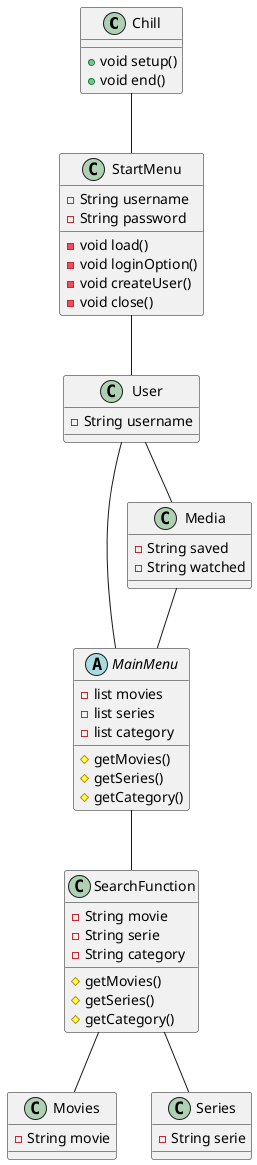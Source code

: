 @startuml
'https://plantuml.com/class-diagram

Class Chill{

+void setup()
+void end()
}

Class StartMenu{
-void load()
-String username
-String password
-void loginOption()
-void createUser()
-void close()

}


Class User{
-String username

}

Abstract MainMenu{
-list movies
-list series
-list category
#getMovies()
#getSeries()
#getCategory()


}

Class SearchFunction{
-String movie
-String serie
-String category
#getMovies()
#getSeries()
#getCategory()

}

Class Media{
-String saved
-String watched
}

Class Movies{
-String movie
}

Class Series{
-String serie
}

Chill -- StartMenu
StartMenu-- User

User -- MainMenu

MainMenu-- SearchFunction
Media -- MainMenu
User-- Media
SearchFunction -- Movies
SearchFunction-- Series

@enduml